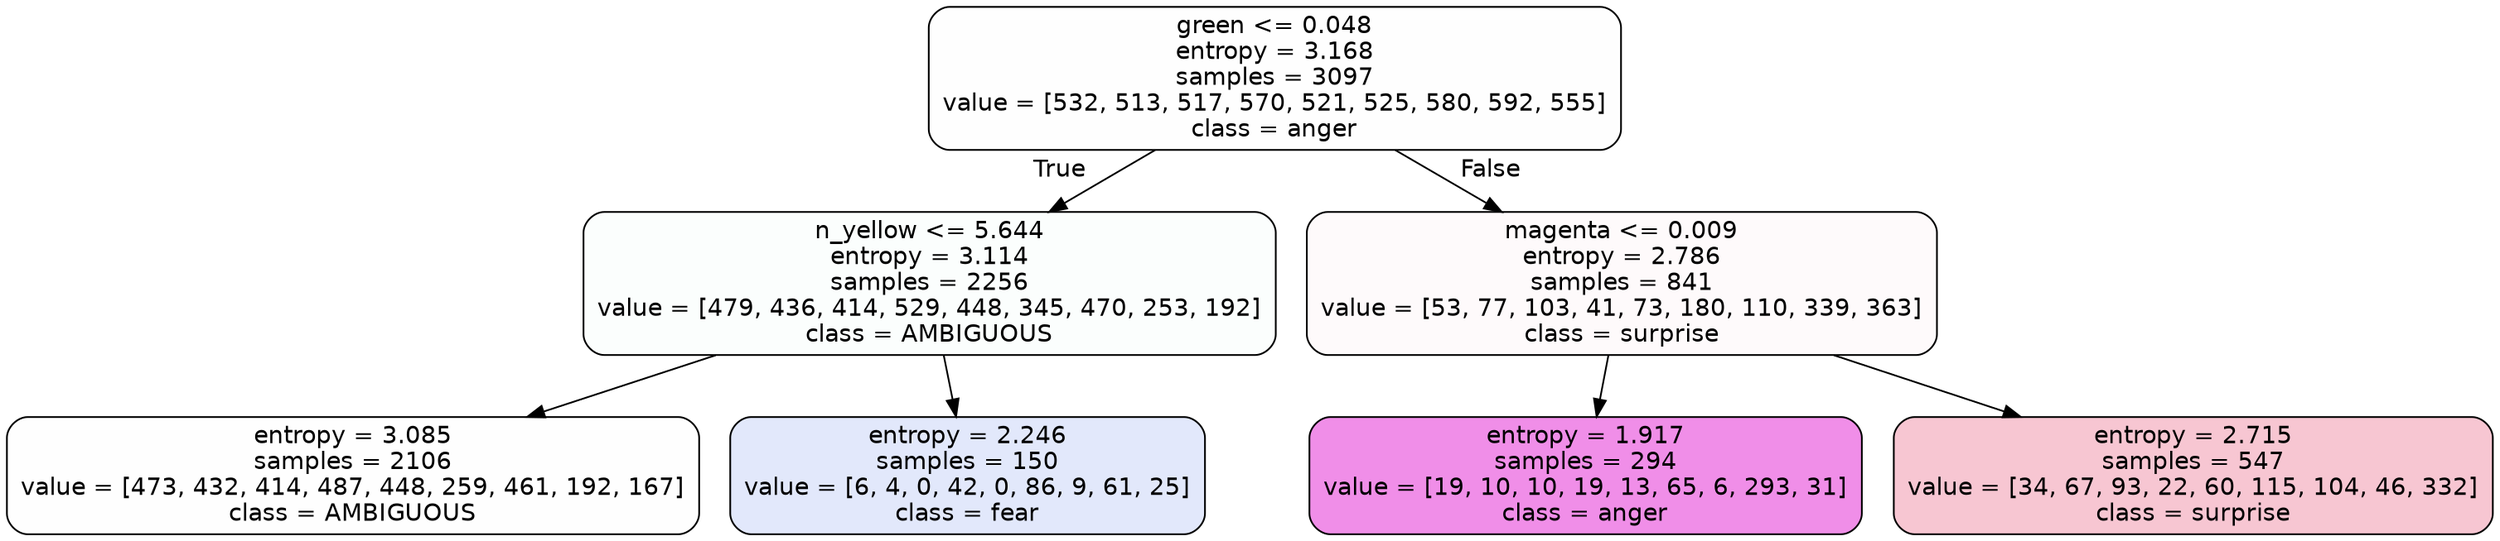 digraph Tree {
node [shape=box, style="filled, rounded", color="black", fontname=helvetica] ;
edge [fontname=helvetica] ;
0 [label="green <= 0.048\nentropy = 3.168\nsamples = 3097\nvalue = [532, 513, 517, 570, 521, 525, 580, 592, 555]\nclass = anger", fillcolor="#e539d701"] ;
1 [label="n_yellow <= 5.644\nentropy = 3.114\nsamples = 2256\nvalue = [479, 436, 414, 529, 448, 345, 470, 253, 192]\nclass = AMBIGUOUS", fillcolor="#39e58104"] ;
0 -> 1 [labeldistance=2.5, labelangle=45, headlabel="True"] ;
2 [label="entropy = 3.085\nsamples = 2106\nvalue = [473, 432, 414, 487, 448, 259, 461, 192, 167]\nclass = AMBIGUOUS", fillcolor="#39e58101"] ;
1 -> 2 ;
3 [label="entropy = 2.246\nsamples = 150\nvalue = [6, 4, 0, 42, 0, 86, 9, 61, 25]\nclass = fear", fillcolor="#3964e525"] ;
1 -> 3 ;
4 [label="magenta <= 0.009\nentropy = 2.786\nsamples = 841\nvalue = [53, 77, 103, 41, 73, 180, 110, 339, 363]\nclass = surprise", fillcolor="#e5396406"] ;
0 -> 4 [labeldistance=2.5, labelangle=-45, headlabel="False"] ;
5 [label="entropy = 1.917\nsamples = 294\nvalue = [19, 10, 10, 19, 13, 65, 6, 293, 31]\nclass = anger", fillcolor="#e539d791"] ;
4 -> 5 ;
6 [label="entropy = 2.715\nsamples = 547\nvalue = [34, 67, 93, 22, 60, 115, 104, 46, 332]\nclass = surprise", fillcolor="#e5396449"] ;
4 -> 6 ;
}